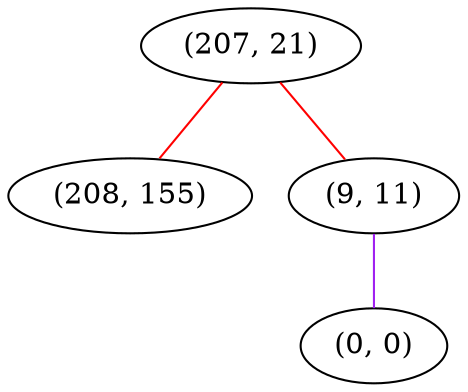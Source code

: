 graph "" {
"(207, 21)";
"(208, 155)";
"(9, 11)";
"(0, 0)";
"(207, 21)" -- "(208, 155)"  [color=red, key=0, weight=1];
"(207, 21)" -- "(9, 11)"  [color=red, key=0, weight=1];
"(9, 11)" -- "(0, 0)"  [color=purple, key=0, weight=4];
}
